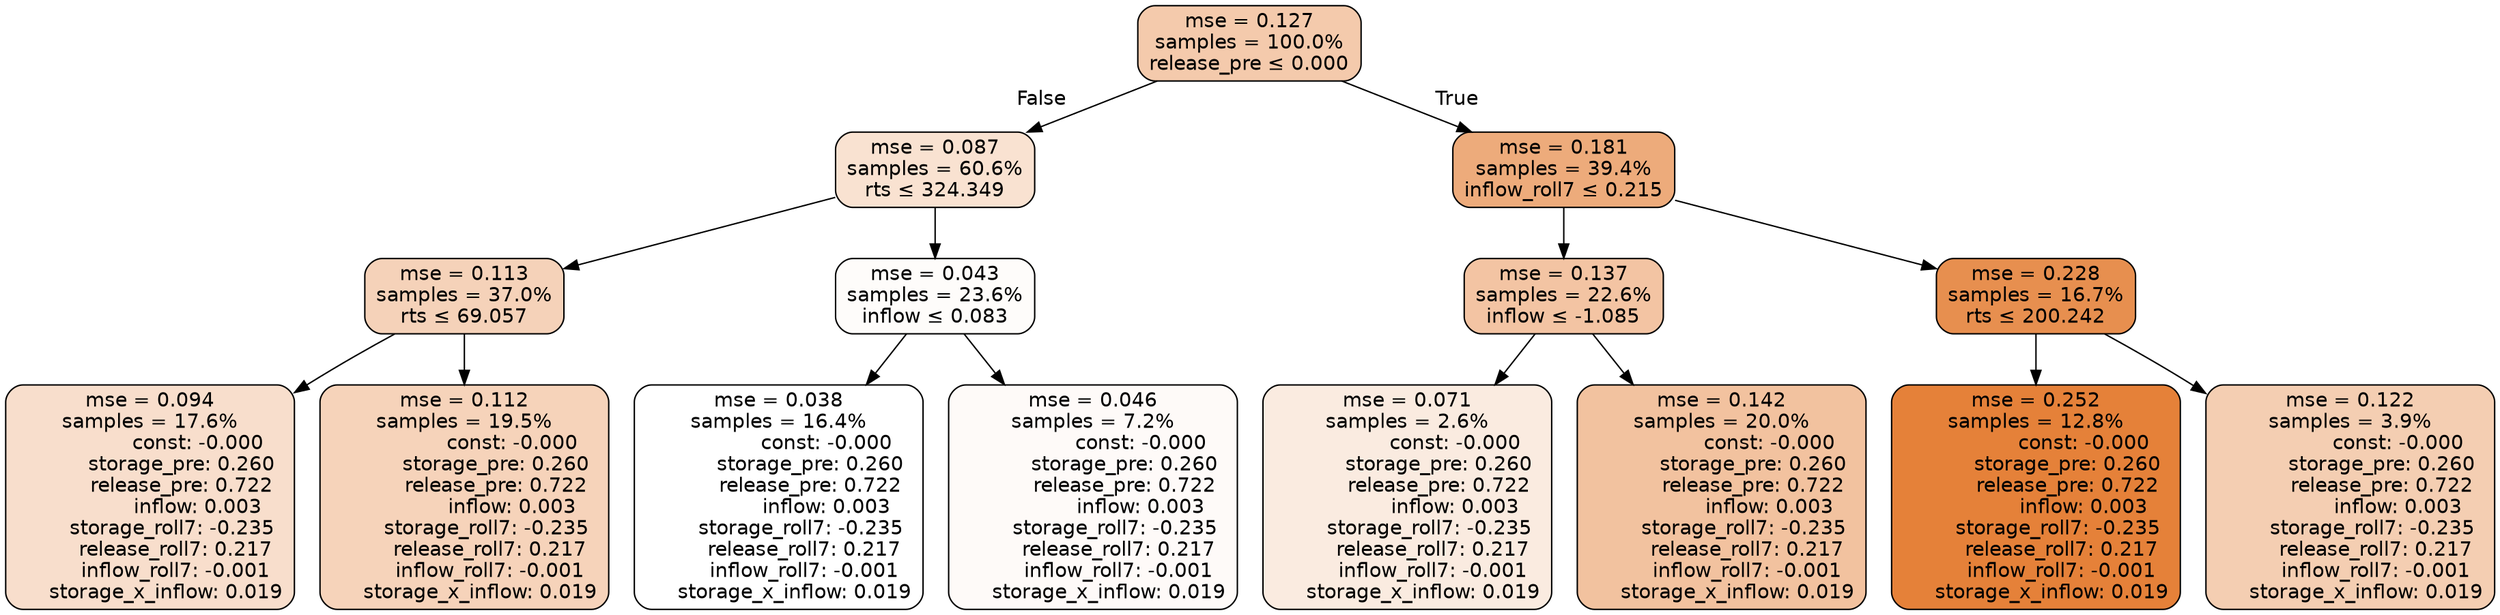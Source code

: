 digraph tree {
node [shape=rectangle, style="filled, rounded", color="black", fontname=helvetica] ;
edge [fontname=helvetica] ;
	"0" [label="mse = 0.127
samples = 100.0%
release_pre &le; 0.000", fillcolor="#f4caac"]
	"1" [label="mse = 0.087
samples = 60.6%
rts &le; 324.349", fillcolor="#f9e2d1"]
	"2" [label="mse = 0.113
samples = 37.0%
rts &le; 69.057", fillcolor="#f5d2b9"]
	"3" [label="mse = 0.094
samples = 17.6%
               const: -0.000
          storage_pre: 0.260
          release_pre: 0.722
               inflow: 0.003
       storage_roll7: -0.235
        release_roll7: 0.217
        inflow_roll7: -0.001
     storage_x_inflow: 0.019", fillcolor="#f8decc"]
	"4" [label="mse = 0.112
samples = 19.5%
               const: -0.000
          storage_pre: 0.260
          release_pre: 0.722
               inflow: 0.003
       storage_roll7: -0.235
        release_roll7: 0.217
        inflow_roll7: -0.001
     storage_x_inflow: 0.019", fillcolor="#f6d3ba"]
	"5" [label="mse = 0.043
samples = 23.6%
inflow &le; 0.083", fillcolor="#fefcfa"]
	"6" [label="mse = 0.038
samples = 16.4%
               const: -0.000
          storage_pre: 0.260
          release_pre: 0.722
               inflow: 0.003
       storage_roll7: -0.235
        release_roll7: 0.217
        inflow_roll7: -0.001
     storage_x_inflow: 0.019", fillcolor="#ffffff"]
	"7" [label="mse = 0.046
samples = 7.2%
               const: -0.000
          storage_pre: 0.260
          release_pre: 0.722
               inflow: 0.003
       storage_roll7: -0.235
        release_roll7: 0.217
        inflow_roll7: -0.001
     storage_x_inflow: 0.019", fillcolor="#fefaf8"]
	"8" [label="mse = 0.181
samples = 39.4%
inflow_roll7 &le; 0.215", fillcolor="#edab7b"]
	"9" [label="mse = 0.137
samples = 22.6%
inflow &le; -1.085", fillcolor="#f3c4a3"]
	"10" [label="mse = 0.071
samples = 2.6%
               const: -0.000
          storage_pre: 0.260
          release_pre: 0.722
               inflow: 0.003
       storage_roll7: -0.235
        release_roll7: 0.217
        inflow_roll7: -0.001
     storage_x_inflow: 0.019", fillcolor="#faebe0"]
	"11" [label="mse = 0.142
samples = 20.0%
               const: -0.000
          storage_pre: 0.260
          release_pre: 0.722
               inflow: 0.003
       storage_roll7: -0.235
        release_roll7: 0.217
        inflow_roll7: -0.001
     storage_x_inflow: 0.019", fillcolor="#f2c29f"]
	"12" [label="mse = 0.228
samples = 16.7%
rts &le; 200.242", fillcolor="#e78f4f"]
	"13" [label="mse = 0.252
samples = 12.8%
               const: -0.000
          storage_pre: 0.260
          release_pre: 0.722
               inflow: 0.003
       storage_roll7: -0.235
        release_roll7: 0.217
        inflow_roll7: -0.001
     storage_x_inflow: 0.019", fillcolor="#e58139"]
	"14" [label="mse = 0.122
samples = 3.9%
               const: -0.000
          storage_pre: 0.260
          release_pre: 0.722
               inflow: 0.003
       storage_roll7: -0.235
        release_roll7: 0.217
        inflow_roll7: -0.001
     storage_x_inflow: 0.019", fillcolor="#f4ceb2"]

	"0" -> "1" [labeldistance=2.5, labelangle=45, headlabel="False"]
	"1" -> "2"
	"2" -> "3"
	"2" -> "4"
	"1" -> "5"
	"5" -> "6"
	"5" -> "7"
	"0" -> "8" [labeldistance=2.5, labelangle=-45, headlabel="True"]
	"8" -> "9"
	"9" -> "10"
	"9" -> "11"
	"8" -> "12"
	"12" -> "13"
	"12" -> "14"
}